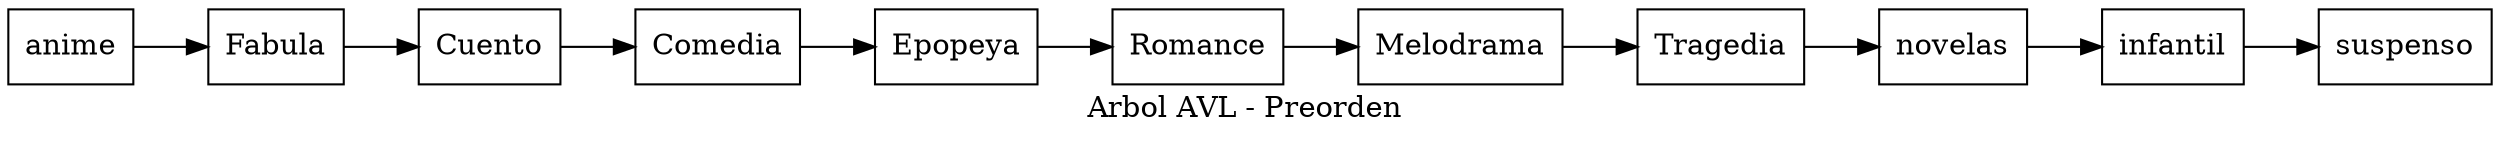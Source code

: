 digraph arbolpreorden {
node [shape = record];
rankdir=LR;
nodo0[label="anime"];
nodo1[label="Fabula"];
nodo2[label="Cuento"];
nodo3[label="Comedia"];
nodo4[label="Epopeya"];
nodo5[label="Romance"];
nodo6[label="Melodrama"];
nodo7[label="Tragedia"];
nodo8[label="novelas"];
nodo9[label="infantil"];
nodo10[label="suspenso"];
nodo0->nodo1->nodo2->nodo3->nodo4->nodo5->nodo6->nodo7->nodo8->nodo9->nodo10;
label = "Arbol AVL - Preorden "
}
